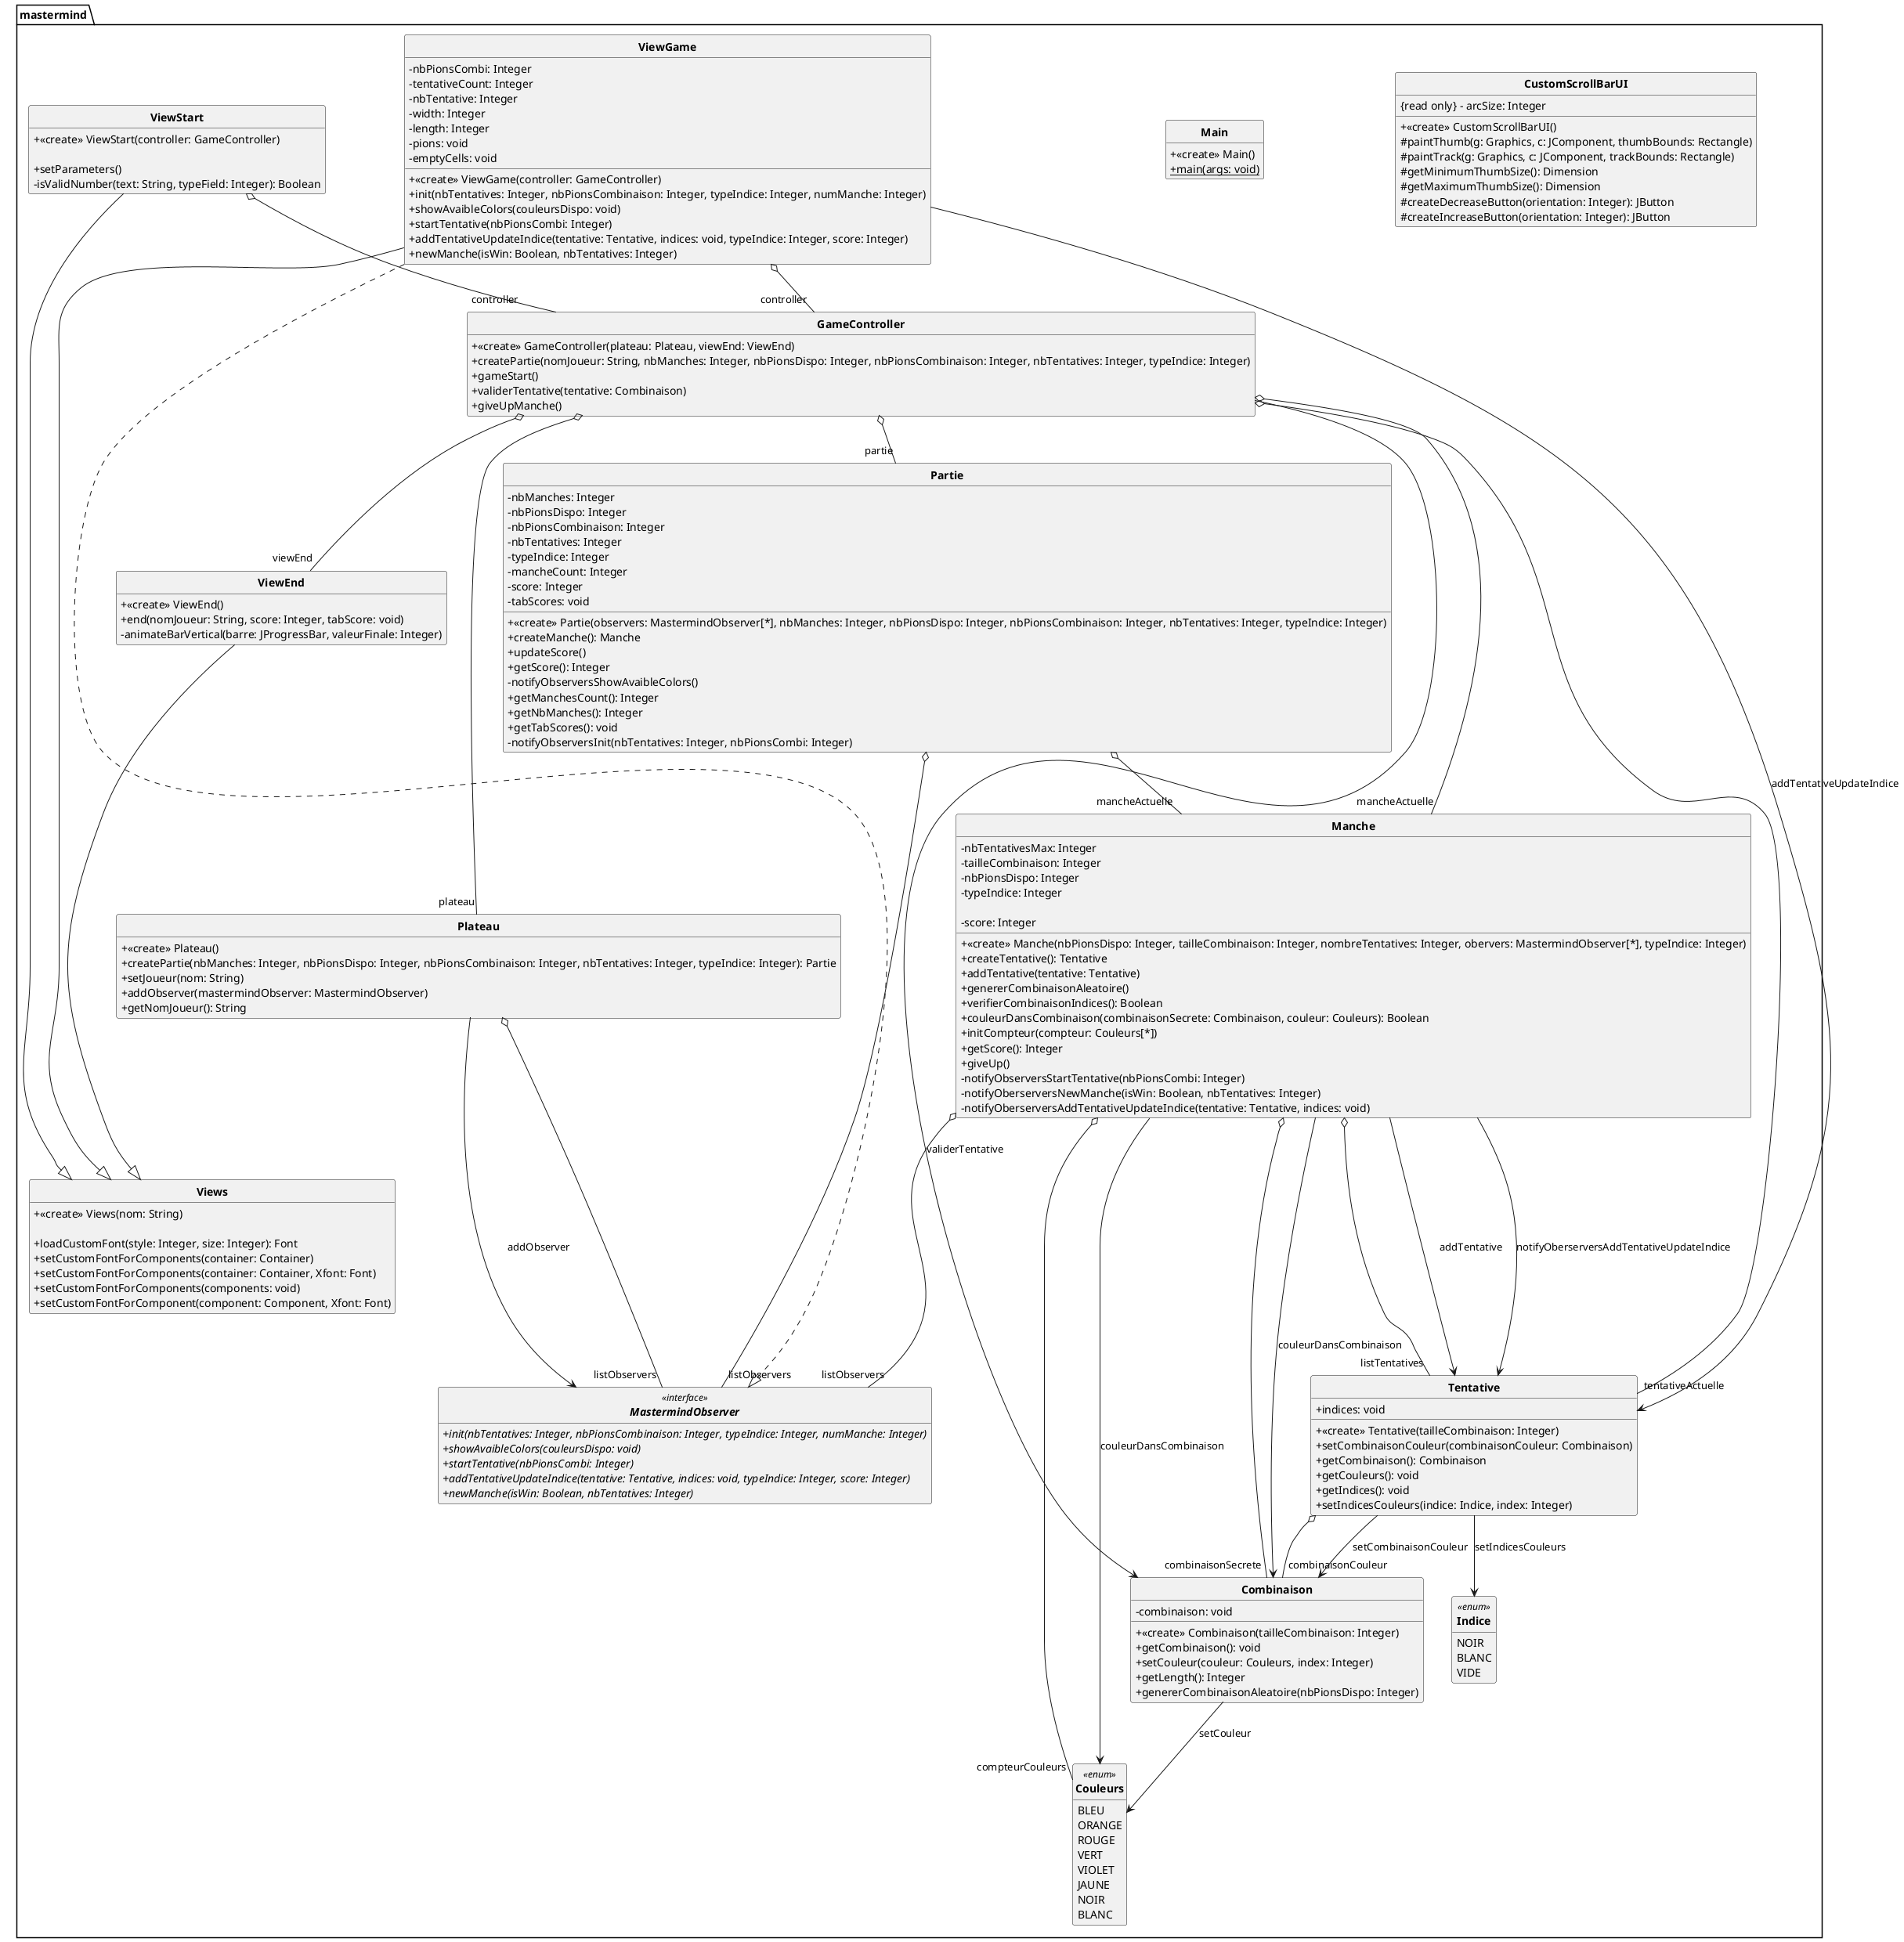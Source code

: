 @startuml
'https://plantuml.com/class-diagram
skinparam style strictuml
skinparam classAttributeIconSize 0
skinparam classFontStyle Bold
hide empty members

Class mastermind.Combinaison{
+ <<create>> Combinaison(tailleCombinaison: Integer)
- combinaison: void
+ getCombinaison(): void
+ setCouleur(couleur: Couleurs, index: Integer)
+ getLength(): Integer
+ genererCombinaisonAleatoire(nbPionsDispo: Integer)

}

mastermind.Combinaison --> mastermind.Couleurs: setCouleur


Enum mastermind.Couleurs<<enum>> {
BLEU
ORANGE
ROUGE
VERT
VIOLET
JAUNE
NOIR
BLANC

}
Class mastermind.CustomScrollBarUI{
+ <<create>> CustomScrollBarUI()
{read only} - arcSize: Integer
# paintThumb(g: Graphics, c: JComponent, thumbBounds: Rectangle)
# paintTrack(g: Graphics, c: JComponent, trackBounds: Rectangle)
# getMinimumThumbSize(): Dimension
# getMaximumThumbSize(): Dimension
# createDecreaseButton(orientation: Integer): JButton
# createIncreaseButton(orientation: Integer): JButton

}



Class mastermind.GameController{
+ <<create>> GameController(plateau: Plateau, viewEnd: ViewEnd)





+ createPartie(nomJoueur: String, nbManches: Integer, nbPionsDispo: Integer, nbPionsCombinaison: Integer, nbTentatives: Integer, typeIndice: Integer)
+ gameStart()
+ validerTentative(tentative: Combinaison)
+ giveUpManche()

}

mastermind.GameController o-- "plateau"mastermind.Plateau
mastermind.GameController o-- "partie"mastermind.Partie
mastermind.GameController o-- "mancheActuelle"mastermind.Manche
mastermind.GameController o-- "tentativeActuelle"mastermind.Tentative
mastermind.GameController o-- "viewEnd"mastermind.ViewEnd
mastermind.GameController --> mastermind.Combinaison: validerTentative


Enum mastermind.Indice<<enum>> {
NOIR
BLANC
VIDE

}
Class mastermind.Main{
+ <<create>> Main()
{static} + main(args: void)

}



Class mastermind.Manche{
+ <<create>> Manche(nbPionsDispo: Integer, tailleCombinaison: Integer, nombreTentatives: Integer, obervers: MastermindObserver[*], typeIndice: Integer)

- nbTentativesMax: Integer
- tailleCombinaison: Integer
- nbPionsDispo: Integer
- typeIndice: Integer

- score: Integer


+ createTentative(): Tentative
+ addTentative(tentative: Tentative)
+ genererCombinaisonAleatoire()
+ verifierCombinaisonIndices(): Boolean
+ couleurDansCombinaison(combinaisonSecrete: Combinaison, couleur: Couleurs): Boolean
+ initCompteur(compteur: Couleurs[*])
+ getScore(): Integer
+ giveUp()
- notifyObserversStartTentative(nbPionsCombi: Integer)
- notifyOberserversNewManche(isWin: Boolean, nbTentatives: Integer)
- notifyOberserversAddTentativeUpdateIndice(tentative: Tentative, indices: void)

}

mastermind.Manche o-- "combinaisonSecrete"mastermind.Combinaison
mastermind.Manche o--- "listTentatives"mastermind.Tentative
mastermind.Manche o--- "listObservers"mastermind.MastermindObserver
mastermind.Manche o--- "compteurCouleurs"mastermind.Couleurs
mastermind.Manche --> mastermind.Tentative: addTentative
mastermind.Manche --> mastermind.Combinaison: couleurDansCombinaison
mastermind.Manche --> mastermind.Couleurs: couleurDansCombinaison
mastermind.Manche --> mastermind.Tentative: notifyOberserversAddTentativeUpdateIndice


Interface mastermind.MastermindObserver<<interface>> {
{abstract} + init(nbTentatives: Integer, nbPionsCombinaison: Integer, typeIndice: Integer, numManche: Integer)
{abstract} + showAvaibleColors(couleursDispo: void)
{abstract} + startTentative(nbPionsCombi: Integer)
{abstract} + addTentativeUpdateIndice(tentative: Tentative, indices: void, typeIndice: Integer, score: Integer)
{abstract} + newManche(isWin: Boolean, nbTentatives: Integer)

}

Class mastermind.Partie{
+ <<create>> Partie(observers: MastermindObserver[*], nbManches: Integer, nbPionsDispo: Integer, nbPionsCombinaison: Integer, nbTentatives: Integer, typeIndice: Integer)
- nbManches: Integer
- nbPionsDispo: Integer
- nbPionsCombinaison: Integer
- nbTentatives: Integer
- typeIndice: Integer
- mancheCount: Integer
- score: Integer
- tabScores: void


+ createManche(): Manche
+ updateScore()
+ getScore(): Integer
- notifyObserversShowAvaibleColors()
+ getManchesCount(): Integer
+ getNbManches(): Integer
+ getTabScores(): void
- notifyObserversInit(nbTentatives: Integer, nbPionsCombi: Integer)

}

mastermind.Partie o-- "mancheActuelle"mastermind.Manche
mastermind.Partie o--- "listObservers"mastermind.MastermindObserver


Class mastermind.Plateau{
+ <<create>> Plateau()


+ createPartie(nbManches: Integer, nbPionsDispo: Integer, nbPionsCombinaison: Integer, nbTentatives: Integer, typeIndice: Integer): Partie
+ setJoueur(nom: String)
+ addObserver(mastermindObserver: MastermindObserver)
+ getNomJoueur(): String

}

mastermind.Plateau o--- "listObservers"mastermind.MastermindObserver
mastermind.Plateau --> mastermind.MastermindObserver: addObserver


Class mastermind.Tentative{
+ <<create>> Tentative(tailleCombinaison: Integer)

+ indices: void
+ setCombinaisonCouleur(combinaisonCouleur: Combinaison)
+ getCombinaison(): Combinaison
+ getCouleurs(): void
+ getIndices(): void
+ setIndicesCouleurs(indice: Indice, index: Integer)

}

mastermind.Tentative o-- "combinaisonCouleur"mastermind.Combinaison
mastermind.Tentative --> mastermind.Combinaison: setCombinaisonCouleur
mastermind.Tentative --> mastermind.Indice: setIndicesCouleurs


Class mastermind.ViewEnd{
+ <<create>> ViewEnd()
+ end(nomJoueur: String, score: Integer, tabScore: void)
- animateBarVertical(barre: JProgressBar, valeurFinale: Integer)

}


mastermind.ViewEnd ---|> mastermind.Views
Class mastermind.ViewGame{
+ <<create>> ViewGame(controller: GameController)









- nbPionsCombi: Integer
- tentativeCount: Integer
- nbTentative: Integer
- width: Integer
- length: Integer
- pions: void
- emptyCells: void
+ init(nbTentatives: Integer, nbPionsCombinaison: Integer, typeIndice: Integer, numManche: Integer)
+ showAvaibleColors(couleursDispo: void)
+ startTentative(nbPionsCombi: Integer)
+ addTentativeUpdateIndice(tentative: Tentative, indices: void, typeIndice: Integer, score: Integer)
+ newManche(isWin: Boolean, nbTentatives: Integer)

}
mastermind.ViewGame ..|> mastermind.MastermindObserver

mastermind.ViewGame o-- "controller"mastermind.GameController
mastermind.ViewGame --> mastermind.Tentative: addTentativeUpdateIndice

mastermind.ViewGame ---|> mastermind.Views
Class mastermind.Views{
+ <<create>> Views(nom: String)

+ loadCustomFont(style: Integer, size: Integer): Font
+ setCustomFontForComponents(container: Container)
+ setCustomFontForComponents(container: Container, Xfont: Font)
+ setCustomFontForComponents(components: void)
+ setCustomFontForComponent(component: Component, Xfont: Font)

}



Class mastermind.ViewStart{
+ <<create>> ViewStart(controller: GameController)

+ setParameters()
- isValidNumber(text: String, typeField: Integer): Boolean

}

mastermind.ViewStart o-- "controller"mastermind.GameController

mastermind.ViewStart ---|> mastermind.Views

@enduml

